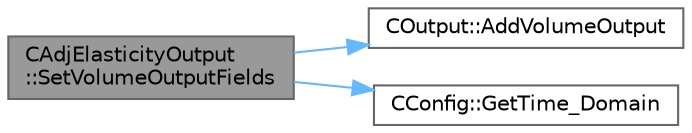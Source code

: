 digraph "CAdjElasticityOutput::SetVolumeOutputFields"
{
 // LATEX_PDF_SIZE
  bgcolor="transparent";
  edge [fontname=Helvetica,fontsize=10,labelfontname=Helvetica,labelfontsize=10];
  node [fontname=Helvetica,fontsize=10,shape=box,height=0.2,width=0.4];
  rankdir="LR";
  Node1 [id="Node000001",label="CAdjElasticityOutput\l::SetVolumeOutputFields",height=0.2,width=0.4,color="gray40", fillcolor="grey60", style="filled", fontcolor="black",tooltip="Set the available volume output fields."];
  Node1 -> Node2 [id="edge1_Node000001_Node000002",color="steelblue1",style="solid",tooltip=" "];
  Node2 [id="Node000002",label="COutput::AddVolumeOutput",height=0.2,width=0.4,color="grey40", fillcolor="white", style="filled",URL="$classCOutput.html#a964554201e1364eaf81a462e9ada48e3",tooltip="Add a new field to the volume output."];
  Node1 -> Node3 [id="edge2_Node000001_Node000003",color="steelblue1",style="solid",tooltip=" "];
  Node3 [id="Node000003",label="CConfig::GetTime_Domain",height=0.2,width=0.4,color="grey40", fillcolor="white", style="filled",URL="$classCConfig.html#a85d2e3cf43b77c63642c40c235b853f3",tooltip="Check if the multizone problem is solved for time domain."];
}
